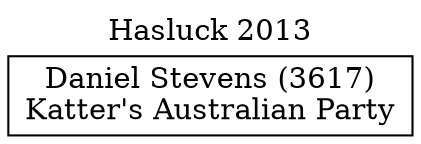 // House preference flow
digraph "Daniel Stevens (3617)_Hasluck_2013" {
	graph [label="Hasluck 2013" labelloc=t mclimit=10]
	node [shape=box]
	"Daniel Stevens (3617)" [label="Daniel Stevens (3617)
Katter's Australian Party"]
}
